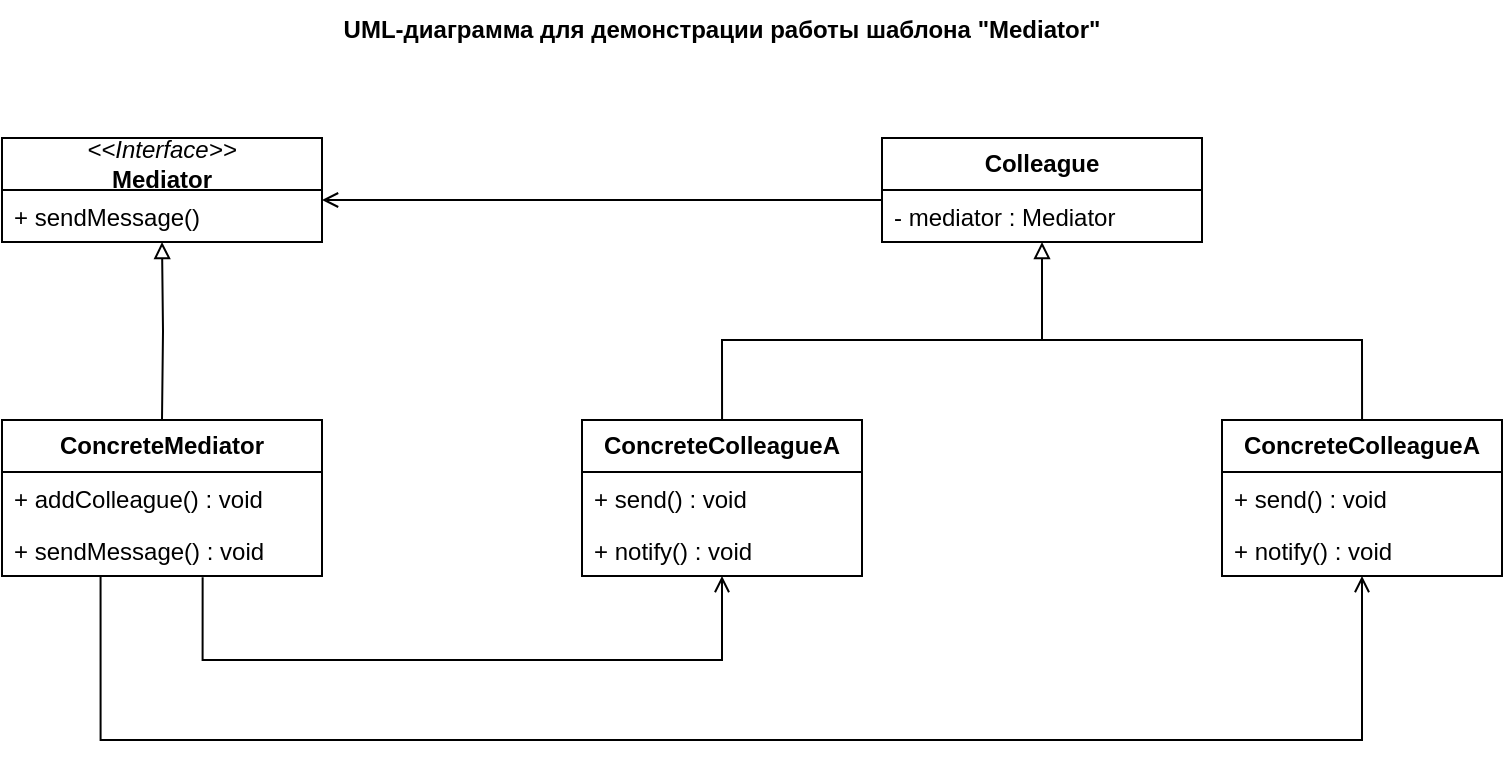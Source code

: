 <mxfile version="21.2.8" type="device">
  <diagram id="C5RBs43oDa-KdzZeNtuy" name="Page-1">
    <mxGraphModel dx="1364" dy="986" grid="1" gridSize="10" guides="1" tooltips="1" connect="1" arrows="1" fold="1" page="1" pageScale="1" pageWidth="827" pageHeight="1169" math="0" shadow="0">
      <root>
        <mxCell id="WIyWlLk6GJQsqaUBKTNV-0" />
        <mxCell id="WIyWlLk6GJQsqaUBKTNV-1" parent="WIyWlLk6GJQsqaUBKTNV-0" />
        <mxCell id="CkDu0rlKVtpdsk2FjSOE-17" style="edgeStyle=orthogonalEdgeStyle;rounded=0;orthogonalLoop=1;jettySize=auto;html=1;entryX=0.5;entryY=1;entryDx=0;entryDy=0;endArrow=block;endFill=0;" parent="WIyWlLk6GJQsqaUBKTNV-1" target="-AuLuxUn96vWqcruiI4R-0" edge="1">
          <mxGeometry relative="1" as="geometry">
            <mxPoint x="120" y="240" as="sourcePoint" />
            <mxPoint x="120" y="170" as="targetPoint" />
          </mxGeometry>
        </mxCell>
        <mxCell id="CkDu0rlKVtpdsk2FjSOE-19" style="edgeStyle=orthogonalEdgeStyle;rounded=0;orthogonalLoop=1;jettySize=auto;html=1;endArrow=open;endFill=0;exitX=0.627;exitY=1.024;exitDx=0;exitDy=0;exitPerimeter=0;" parent="WIyWlLk6GJQsqaUBKTNV-1" source="-AuLuxUn96vWqcruiI4R-16" target="-AuLuxUn96vWqcruiI4R-9" edge="1">
          <mxGeometry relative="1" as="geometry">
            <Array as="points">
              <mxPoint x="140" y="360" />
              <mxPoint x="400" y="360" />
            </Array>
            <mxPoint x="150.034" y="330" as="sourcePoint" />
            <mxPoint x="400" y="320" as="targetPoint" />
          </mxGeometry>
        </mxCell>
        <mxCell id="CkDu0rlKVtpdsk2FjSOE-20" style="edgeStyle=orthogonalEdgeStyle;rounded=0;orthogonalLoop=1;jettySize=auto;html=1;endArrow=open;endFill=0;exitX=0.308;exitY=0.997;exitDx=0;exitDy=0;exitPerimeter=0;" parent="WIyWlLk6GJQsqaUBKTNV-1" source="-AuLuxUn96vWqcruiI4R-16" target="-AuLuxUn96vWqcruiI4R-13" edge="1">
          <mxGeometry relative="1" as="geometry">
            <Array as="points">
              <mxPoint x="89" y="400" />
              <mxPoint x="720" y="400" />
            </Array>
            <mxPoint x="100" y="340" as="sourcePoint" />
            <mxPoint x="720" y="320" as="targetPoint" />
          </mxGeometry>
        </mxCell>
        <mxCell id="CkDu0rlKVtpdsk2FjSOE-18" style="edgeStyle=orthogonalEdgeStyle;rounded=0;orthogonalLoop=1;jettySize=auto;html=1;entryX=1;entryY=0.5;entryDx=0;entryDy=0;endArrow=open;endFill=0;" parent="WIyWlLk6GJQsqaUBKTNV-1" edge="1">
          <mxGeometry relative="1" as="geometry">
            <mxPoint x="480" y="130.034" as="sourcePoint" />
            <mxPoint x="200" y="130" as="targetPoint" />
          </mxGeometry>
        </mxCell>
        <mxCell id="CkDu0rlKVtpdsk2FjSOE-14" style="edgeStyle=orthogonalEdgeStyle;rounded=0;orthogonalLoop=1;jettySize=auto;html=1;entryX=0.5;entryY=1;entryDx=0;entryDy=0;endArrow=block;endFill=0;strokeColor=default;" parent="WIyWlLk6GJQsqaUBKTNV-1" target="-AuLuxUn96vWqcruiI4R-4" edge="1">
          <mxGeometry relative="1" as="geometry">
            <mxPoint x="400.034" y="240" as="sourcePoint" />
            <mxPoint x="560" y="170" as="targetPoint" />
            <Array as="points">
              <mxPoint x="400" y="200" />
              <mxPoint x="560" y="200" />
            </Array>
          </mxGeometry>
        </mxCell>
        <mxCell id="-AuLuxUn96vWqcruiI4R-6" style="edgeStyle=orthogonalEdgeStyle;rounded=0;orthogonalLoop=1;jettySize=auto;html=1;strokeColor=default;endArrow=none;endFill=0;" parent="WIyWlLk6GJQsqaUBKTNV-1" edge="1">
          <mxGeometry relative="1" as="geometry">
            <mxPoint x="560" y="200" as="targetPoint" />
            <mxPoint x="720.034" y="240" as="sourcePoint" />
            <Array as="points">
              <mxPoint x="720" y="200" />
            </Array>
          </mxGeometry>
        </mxCell>
        <mxCell id="-AuLuxUn96vWqcruiI4R-0" value="&lt;i&gt;&amp;lt;&amp;lt;Interface&amp;gt;&amp;gt;&lt;/i&gt;&lt;br&gt;&lt;b&gt;Mediator&lt;/b&gt;" style="swimlane;fontStyle=0;childLayout=stackLayout;horizontal=1;startSize=26;fillColor=none;horizontalStack=0;resizeParent=1;resizeParentMax=0;resizeLast=0;collapsible=1;marginBottom=0;whiteSpace=wrap;html=1;" parent="WIyWlLk6GJQsqaUBKTNV-1" vertex="1">
          <mxGeometry x="40" y="99" width="160" height="52" as="geometry" />
        </mxCell>
        <mxCell id="-AuLuxUn96vWqcruiI4R-1" value="+ sendMessage()" style="text;strokeColor=none;fillColor=none;align=left;verticalAlign=top;spacingLeft=4;spacingRight=4;overflow=hidden;rotatable=0;points=[[0,0.5],[1,0.5]];portConstraint=eastwest;whiteSpace=wrap;html=1;" parent="-AuLuxUn96vWqcruiI4R-0" vertex="1">
          <mxGeometry y="26" width="160" height="26" as="geometry" />
        </mxCell>
        <mxCell id="-AuLuxUn96vWqcruiI4R-4" value="&lt;b&gt;Colleague&lt;/b&gt;" style="swimlane;fontStyle=0;childLayout=stackLayout;horizontal=1;startSize=26;fillColor=none;horizontalStack=0;resizeParent=1;resizeParentMax=0;resizeLast=0;collapsible=1;marginBottom=0;whiteSpace=wrap;html=1;" parent="WIyWlLk6GJQsqaUBKTNV-1" vertex="1">
          <mxGeometry x="480" y="99" width="160" height="52" as="geometry" />
        </mxCell>
        <mxCell id="-AuLuxUn96vWqcruiI4R-5" value="- mediator : Mediator" style="text;strokeColor=none;fillColor=none;align=left;verticalAlign=top;spacingLeft=4;spacingRight=4;overflow=hidden;rotatable=0;points=[[0,0.5],[1,0.5]];portConstraint=eastwest;whiteSpace=wrap;html=1;" parent="-AuLuxUn96vWqcruiI4R-4" vertex="1">
          <mxGeometry y="26" width="160" height="26" as="geometry" />
        </mxCell>
        <mxCell id="-AuLuxUn96vWqcruiI4R-7" value="&lt;b&gt;ConcreteColleagueA&lt;/b&gt;" style="swimlane;fontStyle=0;childLayout=stackLayout;horizontal=1;startSize=26;fillColor=none;horizontalStack=0;resizeParent=1;resizeParentMax=0;resizeLast=0;collapsible=1;marginBottom=0;whiteSpace=wrap;html=1;" parent="WIyWlLk6GJQsqaUBKTNV-1" vertex="1">
          <mxGeometry x="330" y="240" width="140" height="78" as="geometry" />
        </mxCell>
        <mxCell id="-AuLuxUn96vWqcruiI4R-8" value="+ send() : void" style="text;strokeColor=none;fillColor=none;align=left;verticalAlign=top;spacingLeft=4;spacingRight=4;overflow=hidden;rotatable=0;points=[[0,0.5],[1,0.5]];portConstraint=eastwest;whiteSpace=wrap;html=1;" parent="-AuLuxUn96vWqcruiI4R-7" vertex="1">
          <mxGeometry y="26" width="140" height="26" as="geometry" />
        </mxCell>
        <mxCell id="-AuLuxUn96vWqcruiI4R-9" value="+&amp;nbsp;notify() : void" style="text;strokeColor=none;fillColor=none;align=left;verticalAlign=top;spacingLeft=4;spacingRight=4;overflow=hidden;rotatable=0;points=[[0,0.5],[1,0.5]];portConstraint=eastwest;whiteSpace=wrap;html=1;" parent="-AuLuxUn96vWqcruiI4R-7" vertex="1">
          <mxGeometry y="52" width="140" height="26" as="geometry" />
        </mxCell>
        <mxCell id="-AuLuxUn96vWqcruiI4R-11" value="&lt;b&gt;ConcreteColleagueA&lt;/b&gt;" style="swimlane;fontStyle=0;childLayout=stackLayout;horizontal=1;startSize=26;fillColor=none;horizontalStack=0;resizeParent=1;resizeParentMax=0;resizeLast=0;collapsible=1;marginBottom=0;whiteSpace=wrap;html=1;" parent="WIyWlLk6GJQsqaUBKTNV-1" vertex="1">
          <mxGeometry x="650" y="240" width="140" height="78" as="geometry" />
        </mxCell>
        <mxCell id="-AuLuxUn96vWqcruiI4R-12" value="+ send() : void" style="text;strokeColor=none;fillColor=none;align=left;verticalAlign=top;spacingLeft=4;spacingRight=4;overflow=hidden;rotatable=0;points=[[0,0.5],[1,0.5]];portConstraint=eastwest;whiteSpace=wrap;html=1;" parent="-AuLuxUn96vWqcruiI4R-11" vertex="1">
          <mxGeometry y="26" width="140" height="26" as="geometry" />
        </mxCell>
        <mxCell id="-AuLuxUn96vWqcruiI4R-13" value="+&amp;nbsp;notify() : void" style="text;strokeColor=none;fillColor=none;align=left;verticalAlign=top;spacingLeft=4;spacingRight=4;overflow=hidden;rotatable=0;points=[[0,0.5],[1,0.5]];portConstraint=eastwest;whiteSpace=wrap;html=1;" parent="-AuLuxUn96vWqcruiI4R-11" vertex="1">
          <mxGeometry y="52" width="140" height="26" as="geometry" />
        </mxCell>
        <mxCell id="-AuLuxUn96vWqcruiI4R-14" value="&lt;b&gt;ConcreteMediator&lt;/b&gt;" style="swimlane;fontStyle=0;childLayout=stackLayout;horizontal=1;startSize=26;fillColor=none;horizontalStack=0;resizeParent=1;resizeParentMax=0;resizeLast=0;collapsible=1;marginBottom=0;whiteSpace=wrap;html=1;" parent="WIyWlLk6GJQsqaUBKTNV-1" vertex="1">
          <mxGeometry x="40" y="240" width="160" height="78" as="geometry" />
        </mxCell>
        <mxCell id="-AuLuxUn96vWqcruiI4R-15" value="+&amp;nbsp;addColleague() : void" style="text;strokeColor=none;fillColor=none;align=left;verticalAlign=top;spacingLeft=4;spacingRight=4;overflow=hidden;rotatable=0;points=[[0,0.5],[1,0.5]];portConstraint=eastwest;whiteSpace=wrap;html=1;" parent="-AuLuxUn96vWqcruiI4R-14" vertex="1">
          <mxGeometry y="26" width="160" height="26" as="geometry" />
        </mxCell>
        <mxCell id="-AuLuxUn96vWqcruiI4R-16" value="+&amp;nbsp;sendMessage() : void" style="text;strokeColor=none;fillColor=none;align=left;verticalAlign=top;spacingLeft=4;spacingRight=4;overflow=hidden;rotatable=0;points=[[0,0.5],[1,0.5]];portConstraint=eastwest;whiteSpace=wrap;html=1;" parent="-AuLuxUn96vWqcruiI4R-14" vertex="1">
          <mxGeometry y="52" width="160" height="26" as="geometry" />
        </mxCell>
        <mxCell id="ayTpH01atLavfpjcoNgt-0" value="UML-диаграмма для демонстрации работы шаблона &quot;Mediator&quot;" style="text;html=1;strokeColor=none;fillColor=none;align=center;verticalAlign=middle;whiteSpace=wrap;rounded=0;fontStyle=1" vertex="1" parent="WIyWlLk6GJQsqaUBKTNV-1">
          <mxGeometry x="185" y="30" width="430" height="30" as="geometry" />
        </mxCell>
      </root>
    </mxGraphModel>
  </diagram>
</mxfile>

